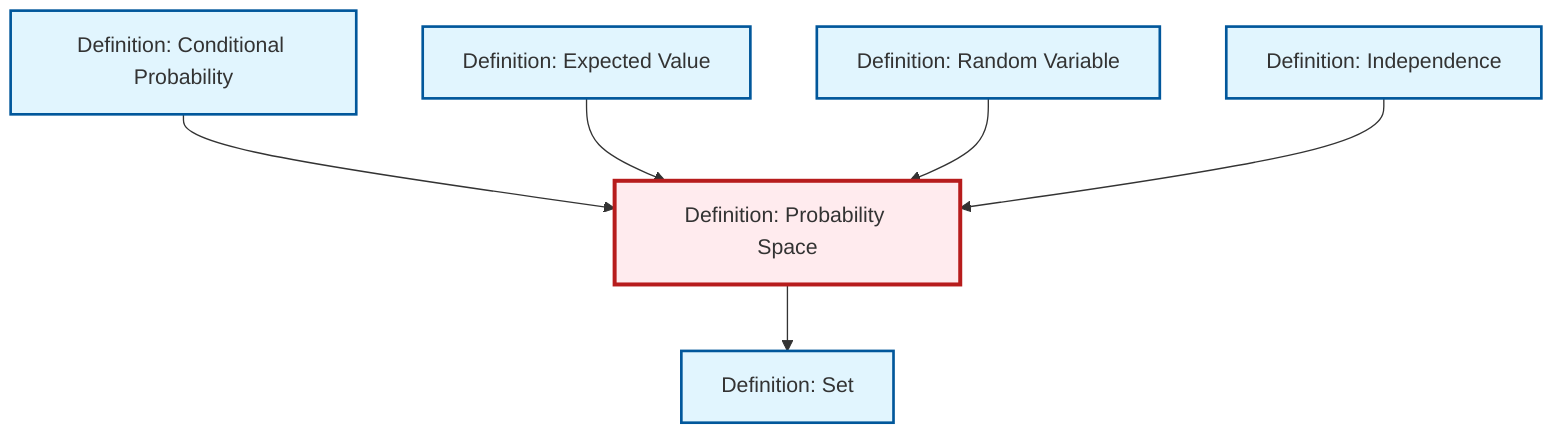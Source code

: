 graph TD
    classDef definition fill:#e1f5fe,stroke:#01579b,stroke-width:2px
    classDef theorem fill:#f3e5f5,stroke:#4a148c,stroke-width:2px
    classDef axiom fill:#fff3e0,stroke:#e65100,stroke-width:2px
    classDef example fill:#e8f5e9,stroke:#1b5e20,stroke-width:2px
    classDef current fill:#ffebee,stroke:#b71c1c,stroke-width:3px
    def-set["Definition: Set"]:::definition
    def-expectation["Definition: Expected Value"]:::definition
    def-probability-space["Definition: Probability Space"]:::definition
    def-random-variable["Definition: Random Variable"]:::definition
    def-independence["Definition: Independence"]:::definition
    def-conditional-probability["Definition: Conditional Probability"]:::definition
    def-conditional-probability --> def-probability-space
    def-probability-space --> def-set
    def-expectation --> def-probability-space
    def-random-variable --> def-probability-space
    def-independence --> def-probability-space
    class def-probability-space current
